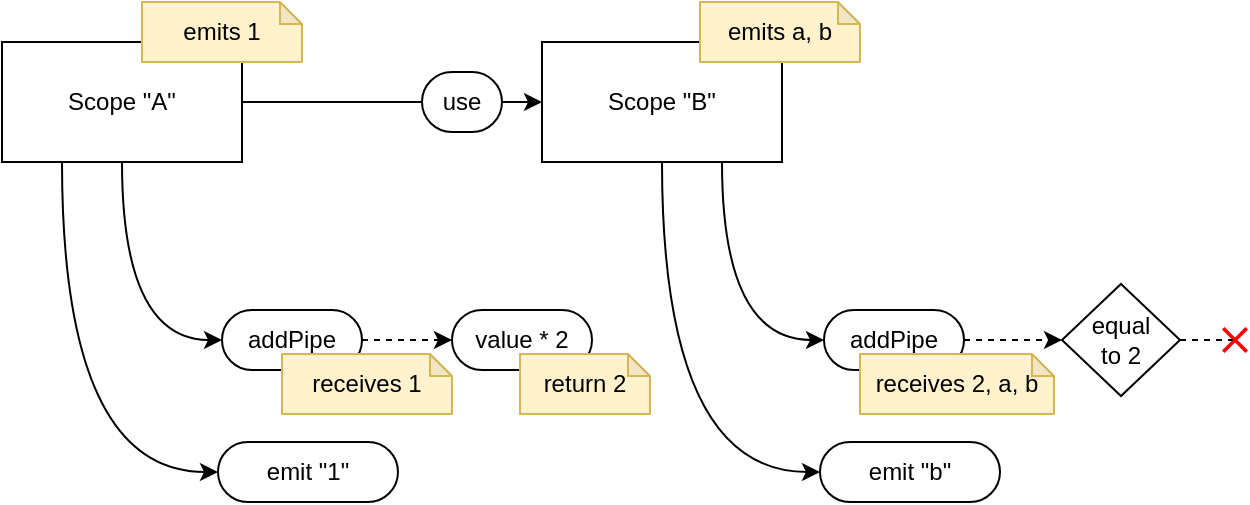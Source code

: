 <mxfile version="22.0.2" type="device">
  <diagram name="page-1" id="nTteX_-L-bd6lsjCAH_5">
    <mxGraphModel dx="714" dy="418" grid="1" gridSize="10" guides="1" tooltips="1" connect="1" arrows="1" fold="1" page="1" pageScale="1" pageWidth="827" pageHeight="1169" math="0" shadow="0">
      <root>
        <mxCell id="0" />
        <mxCell id="1" parent="0" />
        <mxCell id="9eBK2uxRpZhKmENK6tqD-3" value="" style="edgeStyle=orthogonalEdgeStyle;rounded=0;orthogonalLoop=1;jettySize=auto;html=1;exitX=1;exitY=0.5;exitDx=0;exitDy=0;entryX=0;entryY=0.5;entryDx=0;entryDy=0;" parent="1" source="0EIq4OgII-BHYrVc7AHv-1" target="9eBK2uxRpZhKmENK6tqD-1" edge="1">
          <mxGeometry x="0.394" relative="1" as="geometry">
            <mxPoint as="offset" />
          </mxGeometry>
        </mxCell>
        <mxCell id="9eBK2uxRpZhKmENK6tqD-20" style="edgeStyle=orthogonalEdgeStyle;rounded=0;orthogonalLoop=1;jettySize=auto;html=1;exitX=0.5;exitY=1;exitDx=0;exitDy=0;entryX=0;entryY=0.5;entryDx=0;entryDy=0;curved=1;" parent="1" source="0EIq4OgII-BHYrVc7AHv-1" target="9eBK2uxRpZhKmENK6tqD-13" edge="1">
          <mxGeometry relative="1" as="geometry">
            <mxPoint x="91" y="105" as="sourcePoint" />
          </mxGeometry>
        </mxCell>
        <mxCell id="9eBK2uxRpZhKmENK6tqD-42" style="edgeStyle=orthogonalEdgeStyle;rounded=0;orthogonalLoop=1;jettySize=auto;html=1;exitX=0.25;exitY=1;exitDx=0;exitDy=0;entryX=0;entryY=0.5;entryDx=0;entryDy=0;curved=1;" parent="1" source="0EIq4OgII-BHYrVc7AHv-1" target="9eBK2uxRpZhKmENK6tqD-41" edge="1">
          <mxGeometry relative="1" as="geometry" />
        </mxCell>
        <mxCell id="0EIq4OgII-BHYrVc7AHv-1" value="Scope &quot;A&quot;" style="rounded=0;whiteSpace=wrap;html=1;" parent="1" vertex="1">
          <mxGeometry x="11" y="30" width="120" height="60" as="geometry" />
        </mxCell>
        <mxCell id="9eBK2uxRpZhKmENK6tqD-1" value="Scope &quot;B&quot;" style="rounded=0;whiteSpace=wrap;html=1;" parent="1" vertex="1">
          <mxGeometry x="281" y="30" width="120" height="60" as="geometry" />
        </mxCell>
        <mxCell id="Nycpy90AfMpx2oItrPZw-6" style="edgeStyle=orthogonalEdgeStyle;rounded=0;orthogonalLoop=1;jettySize=auto;html=1;exitX=1;exitY=0.5;exitDx=0;exitDy=0;dashed=1;" parent="1" source="9eBK2uxRpZhKmENK6tqD-13" target="IguBQvtK7OtUJuybLaeq-26" edge="1">
          <mxGeometry relative="1" as="geometry">
            <mxPoint x="240" y="179" as="targetPoint" />
          </mxGeometry>
        </mxCell>
        <mxCell id="9eBK2uxRpZhKmENK6tqD-13" value="addPipe" style="rounded=1;whiteSpace=wrap;html=1;arcSize=50;" parent="1" vertex="1">
          <mxGeometry x="121" y="164" width="70" height="30" as="geometry" />
        </mxCell>
        <mxCell id="9eBK2uxRpZhKmENK6tqD-25" value="use" style="rounded=1;whiteSpace=wrap;html=1;arcSize=50;" parent="1" vertex="1">
          <mxGeometry x="221" y="45" width="40" height="30" as="geometry" />
        </mxCell>
        <mxCell id="9eBK2uxRpZhKmENK6tqD-34" value="emits 1" style="shape=note;whiteSpace=wrap;html=1;backgroundOutline=1;darkOpacity=0.05;size=11;fillColor=#fff2cc;strokeColor=#d6b656;" parent="1" vertex="1">
          <mxGeometry x="81" y="10" width="80" height="30" as="geometry" />
        </mxCell>
        <mxCell id="9eBK2uxRpZhKmENK6tqD-36" value="receives 1" style="shape=note;whiteSpace=wrap;html=1;backgroundOutline=1;darkOpacity=0.05;size=11;fillColor=#fff2cc;strokeColor=#d6b656;" parent="1" vertex="1">
          <mxGeometry x="151" y="186" width="85" height="30" as="geometry" />
        </mxCell>
        <mxCell id="9eBK2uxRpZhKmENK6tqD-41" value="emit &quot;1&quot;" style="rounded=1;whiteSpace=wrap;html=1;arcSize=50;" parent="1" vertex="1">
          <mxGeometry x="119" y="230" width="90" height="30" as="geometry" />
        </mxCell>
        <mxCell id="IguBQvtK7OtUJuybLaeq-10" style="edgeStyle=orthogonalEdgeStyle;rounded=0;orthogonalLoop=1;jettySize=auto;html=1;exitX=0.75;exitY=1;exitDx=0;exitDy=0;entryX=0;entryY=0.5;entryDx=0;entryDy=0;curved=1;" edge="1" parent="1" source="9eBK2uxRpZhKmENK6tqD-1" target="IguBQvtK7OtUJuybLaeq-15">
          <mxGeometry relative="1" as="geometry">
            <mxPoint x="370" y="110" as="sourcePoint" />
          </mxGeometry>
        </mxCell>
        <mxCell id="IguBQvtK7OtUJuybLaeq-11" style="edgeStyle=orthogonalEdgeStyle;rounded=0;orthogonalLoop=1;jettySize=auto;html=1;exitX=0.5;exitY=1;exitDx=0;exitDy=0;entryX=0;entryY=0.5;entryDx=0;entryDy=0;curved=1;" edge="1" parent="1" source="9eBK2uxRpZhKmENK6tqD-1" target="IguBQvtK7OtUJuybLaeq-19">
          <mxGeometry relative="1" as="geometry">
            <mxPoint x="340" y="110" as="sourcePoint" />
          </mxGeometry>
        </mxCell>
        <mxCell id="IguBQvtK7OtUJuybLaeq-14" style="edgeStyle=orthogonalEdgeStyle;rounded=0;orthogonalLoop=1;jettySize=auto;html=1;exitX=1;exitY=0.5;exitDx=0;exitDy=0;entryX=0;entryY=0.5;entryDx=0;entryDy=0;dashed=1;" edge="1" parent="1" source="IguBQvtK7OtUJuybLaeq-15" target="IguBQvtK7OtUJuybLaeq-22">
          <mxGeometry relative="1" as="geometry" />
        </mxCell>
        <mxCell id="IguBQvtK7OtUJuybLaeq-15" value="addPipe" style="rounded=1;whiteSpace=wrap;html=1;arcSize=50;" vertex="1" parent="1">
          <mxGeometry x="422" y="164" width="70" height="30" as="geometry" />
        </mxCell>
        <mxCell id="IguBQvtK7OtUJuybLaeq-18" value="receives 2, a, b" style="shape=note;whiteSpace=wrap;html=1;backgroundOutline=1;darkOpacity=0.05;size=11;fillColor=#fff2cc;strokeColor=#d6b656;" vertex="1" parent="1">
          <mxGeometry x="440" y="186" width="97" height="30" as="geometry" />
        </mxCell>
        <mxCell id="IguBQvtK7OtUJuybLaeq-19" value="emit &quot;b&quot;" style="rounded=1;whiteSpace=wrap;html=1;arcSize=50;" vertex="1" parent="1">
          <mxGeometry x="420" y="230" width="90" height="30" as="geometry" />
        </mxCell>
        <mxCell id="IguBQvtK7OtUJuybLaeq-22" value="equal&lt;br&gt;to 2" style="rhombus;whiteSpace=wrap;html=1;" vertex="1" parent="1">
          <mxGeometry x="541" y="151" width="59" height="56" as="geometry" />
        </mxCell>
        <mxCell id="IguBQvtK7OtUJuybLaeq-23" value="" style="shape=mxgraph.mockup.markup.redX;fillColor=#ff0000;html=1;shadow=0;whiteSpace=wrap;strokeColor=none;" vertex="1" parent="1">
          <mxGeometry x="621" y="172.5" width="13" height="13" as="geometry" />
        </mxCell>
        <mxCell id="IguBQvtK7OtUJuybLaeq-24" style="edgeStyle=orthogonalEdgeStyle;rounded=0;orthogonalLoop=1;jettySize=auto;html=1;entryX=0.408;entryY=0.515;entryDx=0;entryDy=0;entryPerimeter=0;dashed=1;endArrow=none;endFill=0;exitX=1;exitY=0.5;exitDx=0;exitDy=0;" edge="1" parent="1" source="IguBQvtK7OtUJuybLaeq-22" target="IguBQvtK7OtUJuybLaeq-23">
          <mxGeometry relative="1" as="geometry">
            <mxPoint x="610" y="200" as="sourcePoint" />
          </mxGeometry>
        </mxCell>
        <mxCell id="IguBQvtK7OtUJuybLaeq-26" value="value * 2" style="rounded=1;whiteSpace=wrap;html=1;arcSize=50;" vertex="1" parent="1">
          <mxGeometry x="236" y="164" width="70" height="30" as="geometry" />
        </mxCell>
        <mxCell id="IguBQvtK7OtUJuybLaeq-27" value="return 2" style="shape=note;whiteSpace=wrap;html=1;backgroundOutline=1;darkOpacity=0.05;size=11;fillColor=#fff2cc;strokeColor=#d6b656;" vertex="1" parent="1">
          <mxGeometry x="270" y="186" width="65" height="30" as="geometry" />
        </mxCell>
        <mxCell id="IguBQvtK7OtUJuybLaeq-28" value="emits a, b" style="shape=note;whiteSpace=wrap;html=1;backgroundOutline=1;darkOpacity=0.05;size=11;fillColor=#fff2cc;strokeColor=#d6b656;" vertex="1" parent="1">
          <mxGeometry x="360" y="10" width="80" height="30" as="geometry" />
        </mxCell>
      </root>
    </mxGraphModel>
  </diagram>
</mxfile>
